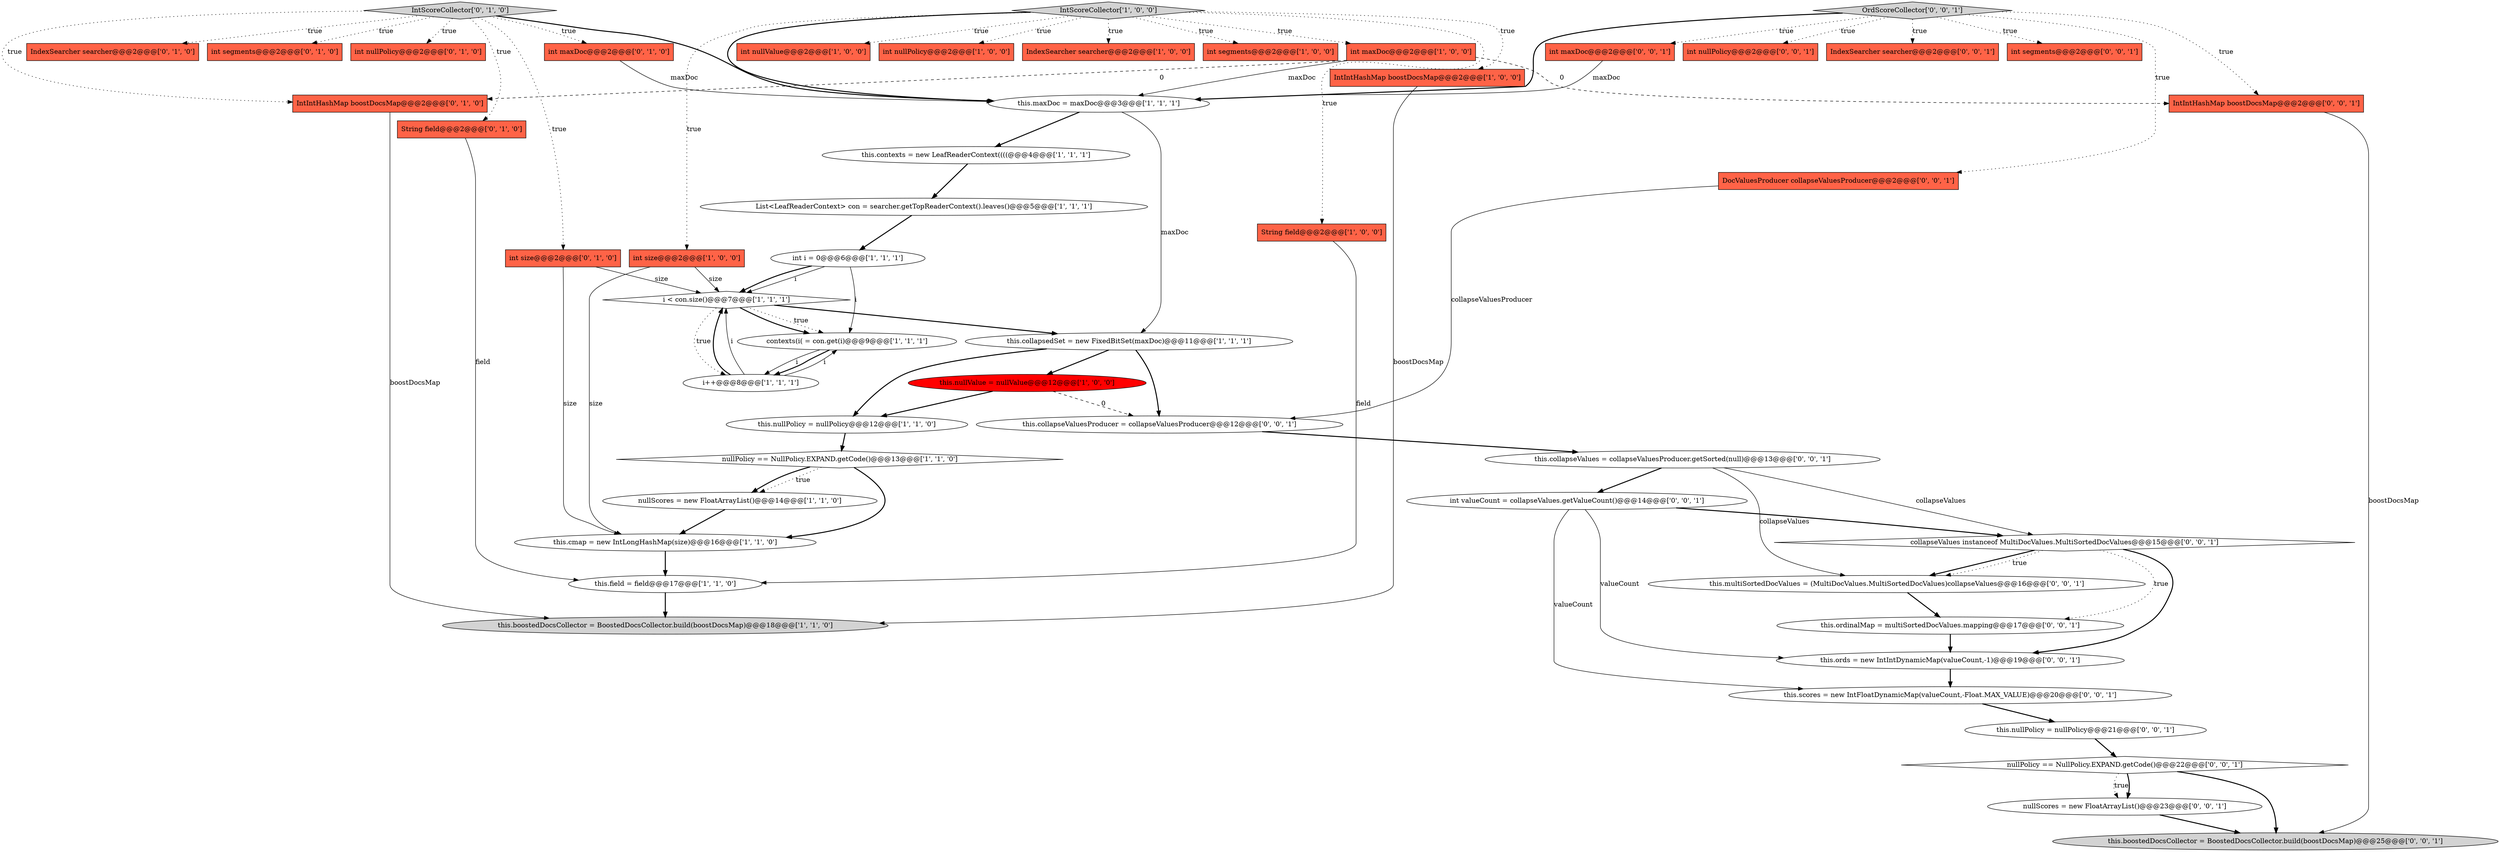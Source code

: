 digraph {
19 [style = filled, label = "this.field = field@@@17@@@['1', '1', '0']", fillcolor = white, shape = ellipse image = "AAA0AAABBB1BBB"];
6 [style = filled, label = "this.collapsedSet = new FixedBitSet(maxDoc)@@@11@@@['1', '1', '1']", fillcolor = white, shape = ellipse image = "AAA0AAABBB1BBB"];
42 [style = filled, label = "int nullPolicy@@@2@@@['0', '0', '1']", fillcolor = tomato, shape = box image = "AAA0AAABBB3BBB"];
29 [style = filled, label = "String field@@@2@@@['0', '1', '0']", fillcolor = tomato, shape = box image = "AAA0AAABBB2BBB"];
33 [style = filled, label = "int maxDoc@@@2@@@['0', '0', '1']", fillcolor = tomato, shape = box image = "AAA0AAABBB3BBB"];
8 [style = filled, label = "int nullPolicy@@@2@@@['1', '0', '0']", fillcolor = tomato, shape = box image = "AAA0AAABBB1BBB"];
23 [style = filled, label = "List<LeafReaderContext> con = searcher.getTopReaderContext().leaves()@@@5@@@['1', '1', '1']", fillcolor = white, shape = ellipse image = "AAA0AAABBB1BBB"];
25 [style = filled, label = "IntScoreCollector['0', '1', '0']", fillcolor = lightgray, shape = diamond image = "AAA0AAABBB2BBB"];
39 [style = filled, label = "this.ords = new IntIntDynamicMap(valueCount,-1)@@@19@@@['0', '0', '1']", fillcolor = white, shape = ellipse image = "AAA0AAABBB3BBB"];
7 [style = filled, label = "this.boostedDocsCollector = BoostedDocsCollector.build(boostDocsMap)@@@18@@@['1', '1', '0']", fillcolor = lightgray, shape = ellipse image = "AAA0AAABBB1BBB"];
12 [style = filled, label = "this.cmap = new IntLongHashMap(size)@@@16@@@['1', '1', '0']", fillcolor = white, shape = ellipse image = "AAA0AAABBB1BBB"];
3 [style = filled, label = "IndexSearcher searcher@@@2@@@['1', '0', '0']", fillcolor = tomato, shape = box image = "AAA0AAABBB1BBB"];
50 [style = filled, label = "IntIntHashMap boostDocsMap@@@2@@@['0', '0', '1']", fillcolor = tomato, shape = box image = "AAA0AAABBB3BBB"];
41 [style = filled, label = "IndexSearcher searcher@@@2@@@['0', '0', '1']", fillcolor = tomato, shape = box image = "AAA0AAABBB3BBB"];
17 [style = filled, label = "this.nullValue = nullValue@@@12@@@['1', '0', '0']", fillcolor = red, shape = ellipse image = "AAA1AAABBB1BBB"];
26 [style = filled, label = "IndexSearcher searcher@@@2@@@['0', '1', '0']", fillcolor = tomato, shape = box image = "AAA0AAABBB2BBB"];
0 [style = filled, label = "int segments@@@2@@@['1', '0', '0']", fillcolor = tomato, shape = box image = "AAA0AAABBB1BBB"];
22 [style = filled, label = "int i = 0@@@6@@@['1', '1', '1']", fillcolor = white, shape = ellipse image = "AAA0AAABBB1BBB"];
32 [style = filled, label = "OrdScoreCollector['0', '0', '1']", fillcolor = lightgray, shape = diamond image = "AAA0AAABBB3BBB"];
13 [style = filled, label = "int size@@@2@@@['1', '0', '0']", fillcolor = tomato, shape = box image = "AAA0AAABBB1BBB"];
20 [style = filled, label = "int maxDoc@@@2@@@['1', '0', '0']", fillcolor = tomato, shape = box image = "AAA1AAABBB1BBB"];
9 [style = filled, label = "IntIntHashMap boostDocsMap@@@2@@@['1', '0', '0']", fillcolor = tomato, shape = box image = "AAA0AAABBB1BBB"];
30 [style = filled, label = "int maxDoc@@@2@@@['0', '1', '0']", fillcolor = tomato, shape = box image = "AAA0AAABBB2BBB"];
44 [style = filled, label = "this.scores = new IntFloatDynamicMap(valueCount,-Float.MAX_VALUE)@@@20@@@['0', '0', '1']", fillcolor = white, shape = ellipse image = "AAA0AAABBB3BBB"];
43 [style = filled, label = "this.collapseValuesProducer = collapseValuesProducer@@@12@@@['0', '0', '1']", fillcolor = white, shape = ellipse image = "AAA0AAABBB3BBB"];
34 [style = filled, label = "int valueCount = collapseValues.getValueCount()@@@14@@@['0', '0', '1']", fillcolor = white, shape = ellipse image = "AAA0AAABBB3BBB"];
28 [style = filled, label = "int segments@@@2@@@['0', '1', '0']", fillcolor = tomato, shape = box image = "AAA0AAABBB2BBB"];
4 [style = filled, label = "contexts(i( = con.get(i)@@@9@@@['1', '1', '1']", fillcolor = white, shape = ellipse image = "AAA0AAABBB1BBB"];
38 [style = filled, label = "int segments@@@2@@@['0', '0', '1']", fillcolor = tomato, shape = box image = "AAA0AAABBB3BBB"];
40 [style = filled, label = "nullScores = new FloatArrayList()@@@23@@@['0', '0', '1']", fillcolor = white, shape = ellipse image = "AAA0AAABBB3BBB"];
11 [style = filled, label = "String field@@@2@@@['1', '0', '0']", fillcolor = tomato, shape = box image = "AAA0AAABBB1BBB"];
10 [style = filled, label = "nullPolicy == NullPolicy.EXPAND.getCode()@@@13@@@['1', '1', '0']", fillcolor = white, shape = diamond image = "AAA0AAABBB1BBB"];
37 [style = filled, label = "this.ordinalMap = multiSortedDocValues.mapping@@@17@@@['0', '0', '1']", fillcolor = white, shape = ellipse image = "AAA0AAABBB3BBB"];
45 [style = filled, label = "this.collapseValues = collapseValuesProducer.getSorted(null)@@@13@@@['0', '0', '1']", fillcolor = white, shape = ellipse image = "AAA0AAABBB3BBB"];
49 [style = filled, label = "nullPolicy == NullPolicy.EXPAND.getCode()@@@22@@@['0', '0', '1']", fillcolor = white, shape = diamond image = "AAA0AAABBB3BBB"];
24 [style = filled, label = "int nullPolicy@@@2@@@['0', '1', '0']", fillcolor = tomato, shape = box image = "AAA0AAABBB2BBB"];
46 [style = filled, label = "this.nullPolicy = nullPolicy@@@21@@@['0', '0', '1']", fillcolor = white, shape = ellipse image = "AAA0AAABBB3BBB"];
1 [style = filled, label = "i++@@@8@@@['1', '1', '1']", fillcolor = white, shape = ellipse image = "AAA0AAABBB1BBB"];
5 [style = filled, label = "i < con.size()@@@7@@@['1', '1', '1']", fillcolor = white, shape = diamond image = "AAA0AAABBB1BBB"];
47 [style = filled, label = "collapseValues instanceof MultiDocValues.MultiSortedDocValues@@@15@@@['0', '0', '1']", fillcolor = white, shape = diamond image = "AAA0AAABBB3BBB"];
18 [style = filled, label = "nullScores = new FloatArrayList()@@@14@@@['1', '1', '0']", fillcolor = white, shape = ellipse image = "AAA0AAABBB1BBB"];
36 [style = filled, label = "DocValuesProducer collapseValuesProducer@@@2@@@['0', '0', '1']", fillcolor = tomato, shape = box image = "AAA0AAABBB3BBB"];
2 [style = filled, label = "IntScoreCollector['1', '0', '0']", fillcolor = lightgray, shape = diamond image = "AAA0AAABBB1BBB"];
35 [style = filled, label = "this.boostedDocsCollector = BoostedDocsCollector.build(boostDocsMap)@@@25@@@['0', '0', '1']", fillcolor = lightgray, shape = ellipse image = "AAA0AAABBB3BBB"];
27 [style = filled, label = "int size@@@2@@@['0', '1', '0']", fillcolor = tomato, shape = box image = "AAA0AAABBB2BBB"];
14 [style = filled, label = "this.maxDoc = maxDoc@@@3@@@['1', '1', '1']", fillcolor = white, shape = ellipse image = "AAA0AAABBB1BBB"];
31 [style = filled, label = "IntIntHashMap boostDocsMap@@@2@@@['0', '1', '0']", fillcolor = tomato, shape = box image = "AAA1AAABBB2BBB"];
48 [style = filled, label = "this.multiSortedDocValues = (MultiDocValues.MultiSortedDocValues)collapseValues@@@16@@@['0', '0', '1']", fillcolor = white, shape = ellipse image = "AAA0AAABBB3BBB"];
16 [style = filled, label = "this.contexts = new LeafReaderContext((((@@@4@@@['1', '1', '1']", fillcolor = white, shape = ellipse image = "AAA0AAABBB1BBB"];
21 [style = filled, label = "this.nullPolicy = nullPolicy@@@12@@@['1', '1', '0']", fillcolor = white, shape = ellipse image = "AAA0AAABBB1BBB"];
15 [style = filled, label = "int nullValue@@@2@@@['1', '0', '0']", fillcolor = tomato, shape = box image = "AAA0AAABBB1BBB"];
1->5 [style = bold, label=""];
21->10 [style = bold, label=""];
6->43 [style = bold, label=""];
5->1 [style = dotted, label="true"];
1->5 [style = solid, label="i"];
4->1 [style = solid, label="i"];
2->15 [style = dotted, label="true"];
25->28 [style = dotted, label="true"];
25->14 [style = bold, label=""];
27->12 [style = solid, label="size"];
25->29 [style = dotted, label="true"];
47->37 [style = dotted, label="true"];
22->5 [style = solid, label="i"];
32->50 [style = dotted, label="true"];
14->6 [style = solid, label="maxDoc"];
30->14 [style = solid, label="maxDoc"];
2->11 [style = dotted, label="true"];
44->46 [style = bold, label=""];
32->42 [style = dotted, label="true"];
23->22 [style = bold, label=""];
49->40 [style = dotted, label="true"];
10->12 [style = bold, label=""];
2->14 [style = bold, label=""];
49->40 [style = bold, label=""];
17->21 [style = bold, label=""];
20->14 [style = solid, label="maxDoc"];
45->48 [style = solid, label="collapseValues"];
2->8 [style = dotted, label="true"];
10->18 [style = dotted, label="true"];
14->16 [style = bold, label=""];
2->20 [style = dotted, label="true"];
2->3 [style = dotted, label="true"];
48->37 [style = bold, label=""];
2->0 [style = dotted, label="true"];
17->43 [style = dashed, label="0"];
47->48 [style = bold, label=""];
34->47 [style = bold, label=""];
18->12 [style = bold, label=""];
47->39 [style = bold, label=""];
29->19 [style = solid, label="field"];
32->36 [style = dotted, label="true"];
13->12 [style = solid, label="size"];
22->5 [style = bold, label=""];
43->45 [style = bold, label=""];
5->4 [style = dotted, label="true"];
5->6 [style = bold, label=""];
34->39 [style = solid, label="valueCount"];
11->19 [style = solid, label="field"];
45->47 [style = solid, label="collapseValues"];
25->26 [style = dotted, label="true"];
6->17 [style = bold, label=""];
10->18 [style = bold, label=""];
40->35 [style = bold, label=""];
47->48 [style = dotted, label="true"];
49->35 [style = bold, label=""];
25->31 [style = dotted, label="true"];
6->21 [style = bold, label=""];
20->31 [style = dashed, label="0"];
32->14 [style = bold, label=""];
25->24 [style = dotted, label="true"];
16->23 [style = bold, label=""];
1->4 [style = solid, label="i"];
32->33 [style = dotted, label="true"];
2->9 [style = dotted, label="true"];
5->4 [style = bold, label=""];
36->43 [style = solid, label="collapseValuesProducer"];
32->38 [style = dotted, label="true"];
4->1 [style = bold, label=""];
37->39 [style = bold, label=""];
32->41 [style = dotted, label="true"];
39->44 [style = bold, label=""];
13->5 [style = solid, label="size"];
31->7 [style = solid, label="boostDocsMap"];
46->49 [style = bold, label=""];
27->5 [style = solid, label="size"];
9->7 [style = solid, label="boostDocsMap"];
22->4 [style = solid, label="i"];
50->35 [style = solid, label="boostDocsMap"];
20->50 [style = dashed, label="0"];
33->14 [style = solid, label="maxDoc"];
12->19 [style = bold, label=""];
34->44 [style = solid, label="valueCount"];
25->27 [style = dotted, label="true"];
25->30 [style = dotted, label="true"];
19->7 [style = bold, label=""];
45->34 [style = bold, label=""];
2->13 [style = dotted, label="true"];
}
